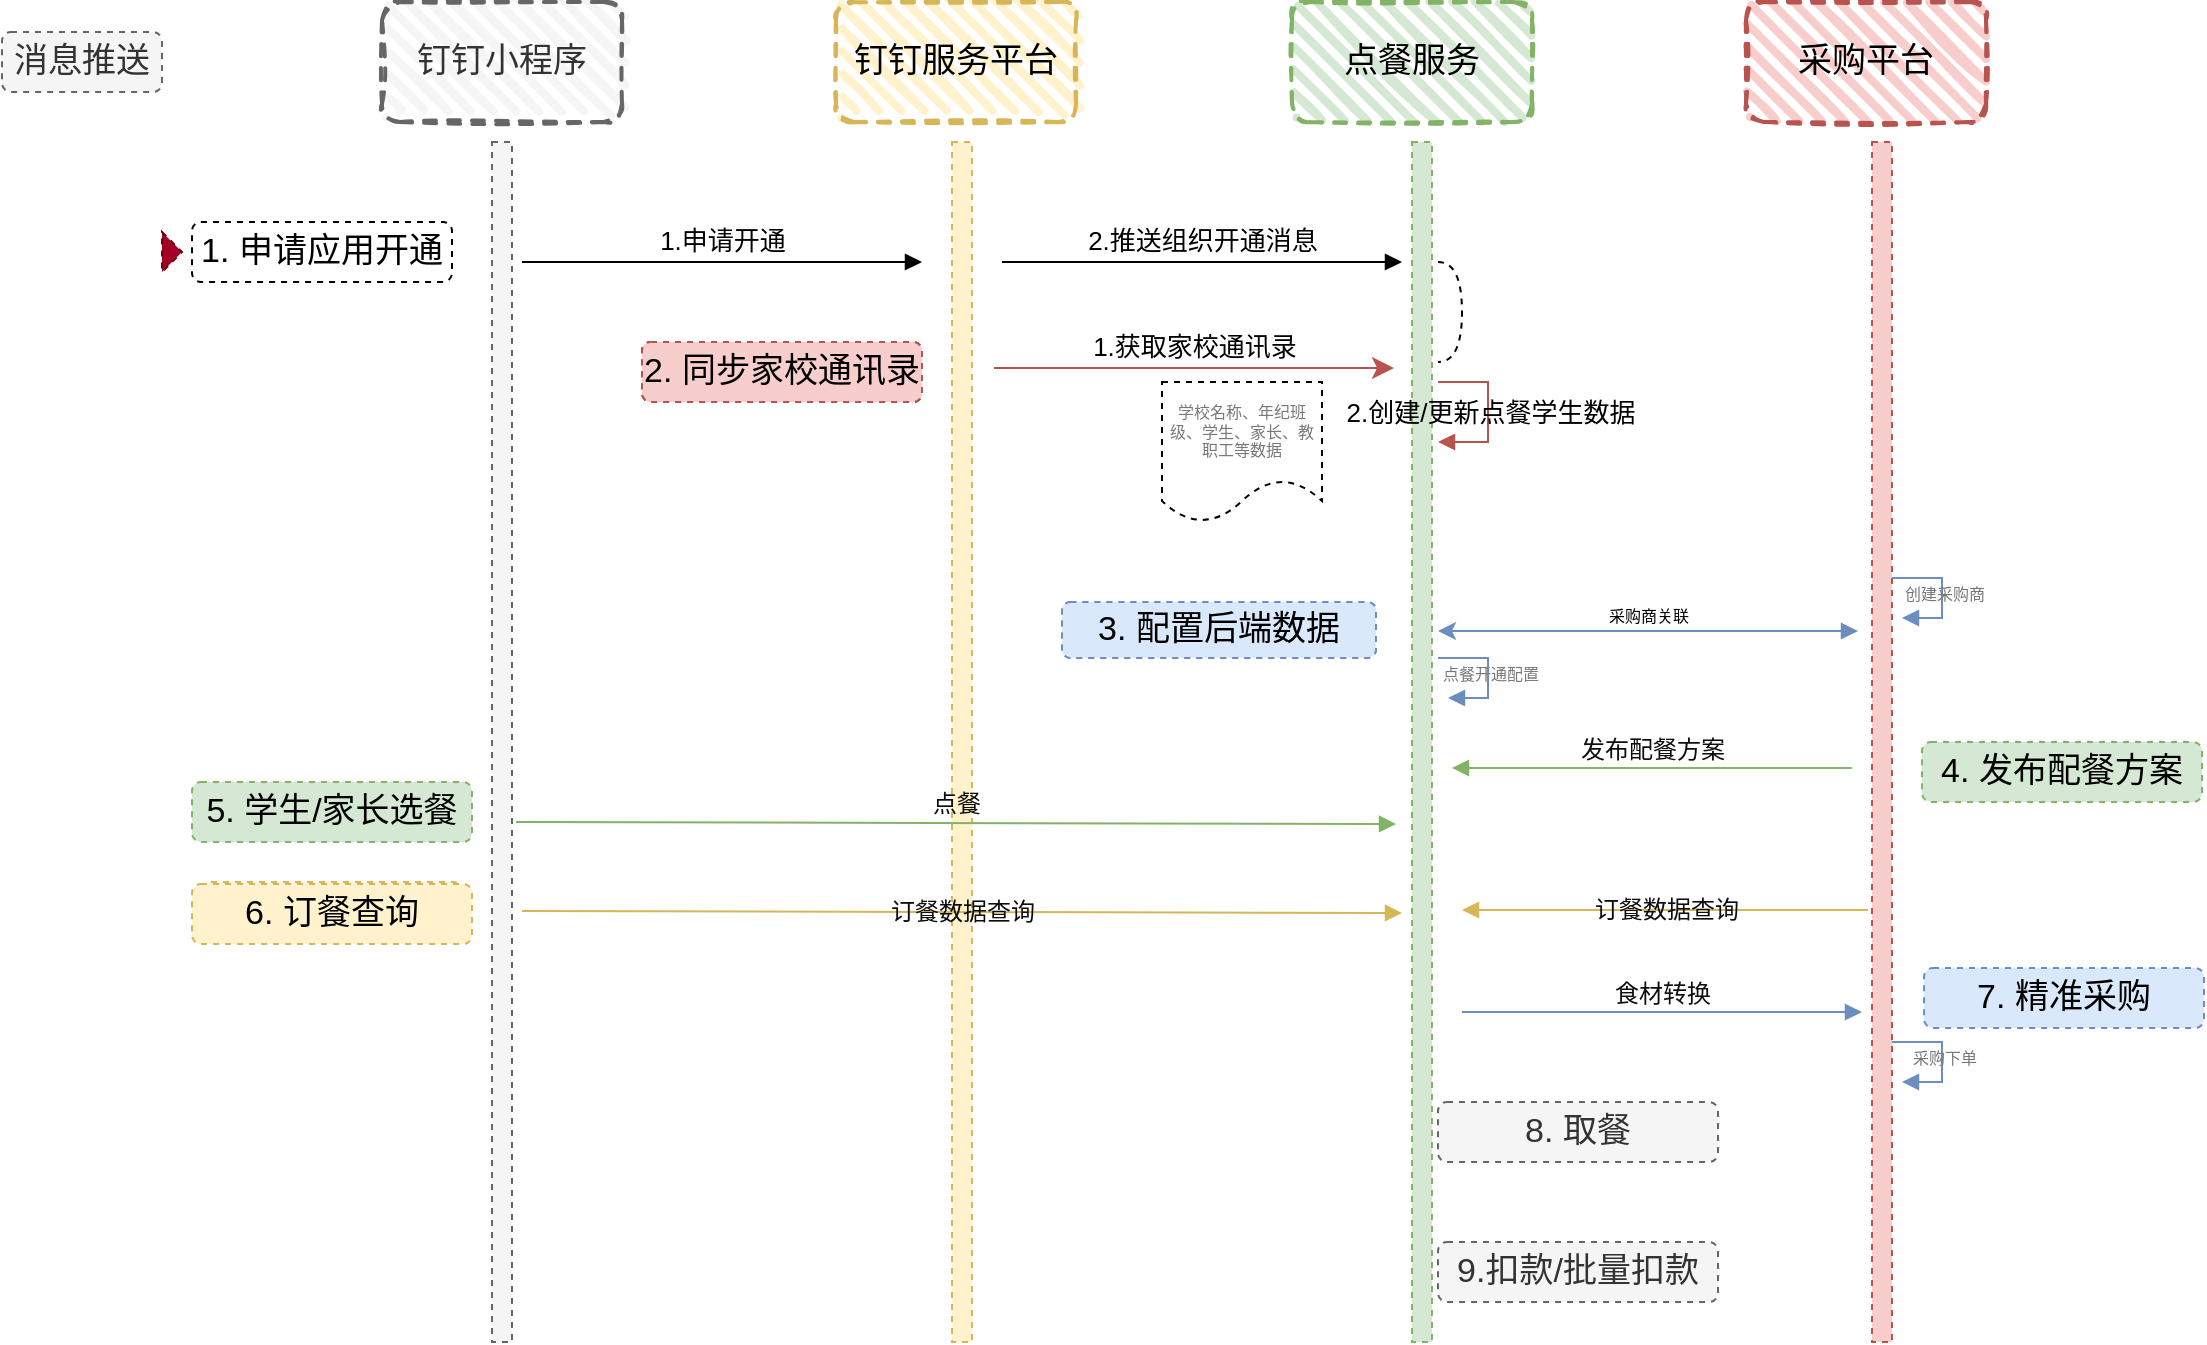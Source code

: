 <mxfile version="14.4.3" type="github">
  <diagram id="9gijPCrK2XbbSChvlzGk" name="第 1 页">
    <mxGraphModel dx="2062" dy="1155" grid="1" gridSize="30" guides="1" tooltips="1" connect="1" arrows="1" fold="1" page="1" pageScale="1" pageWidth="1654" pageHeight="1169" background="#FFFFFF" math="0" shadow="0">
      <root>
        <mxCell id="0" />
        <mxCell id="1" parent="0" />
        <mxCell id="6Y1af41Ok9K7a-6xRhIQ-75" value="4. 发布配餐方案" style="rounded=1;whiteSpace=wrap;html=1;dashed=1;labelBackgroundColor=none;fontSize=17;fillColor=#d5e8d4;strokeColor=#82b366;align=center;" vertex="1" parent="1">
          <mxGeometry x="1030" y="480" width="140" height="30" as="geometry" />
        </mxCell>
        <mxCell id="6Y1af41Ok9K7a-6xRhIQ-60" value="2.&amp;nbsp;同步家校通讯录" style="rounded=1;whiteSpace=wrap;html=1;dashed=1;labelBackgroundColor=none;fontSize=17;fillColor=#f8cecc;strokeColor=#B85450;align=center;" vertex="1" parent="1">
          <mxGeometry x="390" y="280" width="140" height="30" as="geometry" />
        </mxCell>
        <mxCell id="6Y1af41Ok9K7a-6xRhIQ-68" value="3. 配置后端管理数据" style="rounded=1;whiteSpace=wrap;html=1;dashed=1;labelBackgroundColor=none;fontSize=17;fillColor=#dae8fc;strokeColor=#6C8EBF;align=center;" vertex="1" parent="1">
          <mxGeometry x="600" y="410" width="157" height="28" as="geometry" />
        </mxCell>
        <mxCell id="6Y1af41Ok9K7a-6xRhIQ-37" value="" style="html=1;points=[];perimeter=orthogonalPerimeter;dashed=1;fillColor=#f5f5f5;strokeColor=#666666;fontColor=#333333;align=center;labelBackgroundColor=none;" vertex="1" parent="1">
          <mxGeometry x="315" y="180" width="10" height="600" as="geometry" />
        </mxCell>
        <mxCell id="6Y1af41Ok9K7a-6xRhIQ-40" value="钉钉小程序" style="rounded=1;whiteSpace=wrap;html=1;strokeWidth=2;fillWeight=4;hachureGap=8;hachureAngle=45;fillColor=#f5f5f5;sketch=1;dashed=1;labelBackgroundColor=none;fontSize=17;strokeColor=#666666;fontColor=#333333;" vertex="1" parent="1">
          <mxGeometry x="260" y="110" width="120" height="60" as="geometry" />
        </mxCell>
        <mxCell id="6Y1af41Ok9K7a-6xRhIQ-41" value="钉钉服务平台" style="rounded=1;whiteSpace=wrap;html=1;strokeWidth=2;fillWeight=4;hachureGap=8;hachureAngle=45;fillColor=#fff2cc;sketch=1;dashed=1;labelBackgroundColor=none;fontSize=17;strokeColor=#d6b656;" vertex="1" parent="1">
          <mxGeometry x="487" y="110" width="120" height="60" as="geometry" />
        </mxCell>
        <mxCell id="6Y1af41Ok9K7a-6xRhIQ-45" value="点餐服务" style="rounded=1;whiteSpace=wrap;html=1;strokeWidth=2;fillWeight=4;hachureGap=8;hachureAngle=45;fillColor=#d5e8d4;sketch=1;dashed=1;labelBackgroundColor=none;fontSize=17;strokeColor=#82b366;" vertex="1" parent="1">
          <mxGeometry x="715" y="110" width="120" height="60" as="geometry" />
        </mxCell>
        <mxCell id="6Y1af41Ok9K7a-6xRhIQ-46" value="采购平台" style="rounded=1;whiteSpace=wrap;html=1;strokeWidth=2;fillWeight=4;hachureGap=8;hachureAngle=45;fillColor=#f8cecc;sketch=1;dashed=1;labelBackgroundColor=none;fontSize=17;strokeColor=#b85450;" vertex="1" parent="1">
          <mxGeometry x="942" y="110" width="120" height="60" as="geometry" />
        </mxCell>
        <mxCell id="6Y1af41Ok9K7a-6xRhIQ-47" value="" style="html=1;points=[];perimeter=orthogonalPerimeter;dashed=1;fillColor=#fff2cc;strokeColor=#d6b656;align=center;labelBackgroundColor=none;" vertex="1" parent="1">
          <mxGeometry x="545" y="180" width="10" height="600" as="geometry" />
        </mxCell>
        <mxCell id="6Y1af41Ok9K7a-6xRhIQ-48" value="" style="html=1;points=[];perimeter=orthogonalPerimeter;dashed=1;fillColor=#d5e8d4;strokeColor=#82b366;align=center;labelBackgroundColor=none;" vertex="1" parent="1">
          <mxGeometry x="775" y="180" width="10" height="600" as="geometry" />
        </mxCell>
        <mxCell id="6Y1af41Ok9K7a-6xRhIQ-49" value="" style="html=1;points=[];perimeter=orthogonalPerimeter;dashed=1;fillColor=#f8cecc;strokeColor=#b85450;align=center;labelBackgroundColor=none;" vertex="1" parent="1">
          <mxGeometry x="1005" y="180" width="10" height="600" as="geometry" />
        </mxCell>
        <mxCell id="6Y1af41Ok9K7a-6xRhIQ-57" value="2.推送组织开通消息" style="html=1;verticalAlign=bottom;startArrow=none;startFill=0;endArrow=block;fontSize=13;align=center;labelBackgroundColor=none;" edge="1" parent="1">
          <mxGeometry width="60" relative="1" as="geometry">
            <mxPoint x="570" y="240" as="sourcePoint" />
            <mxPoint x="770" y="240" as="targetPoint" />
          </mxGeometry>
        </mxCell>
        <mxCell id="6Y1af41Ok9K7a-6xRhIQ-59" value="1.获取家校通讯录" style="html=1;verticalAlign=bottom;startArrow=classic;startFill=1;endArrow=none;startSize=8;fontSize=13;endFill=0;fillColor=#f8cecc;strokeColor=#B85450;align=center;labelBackgroundColor=none;" edge="1" parent="1">
          <mxGeometry width="60" relative="1" as="geometry">
            <mxPoint x="766" y="293" as="sourcePoint" />
            <mxPoint x="566" y="293" as="targetPoint" />
          </mxGeometry>
        </mxCell>
        <mxCell id="6Y1af41Ok9K7a-6xRhIQ-61" value="1.申请开通" style="html=1;verticalAlign=bottom;startArrow=none;startFill=0;endArrow=block;fontSize=13;align=center;labelBackgroundColor=none;" edge="1" parent="1">
          <mxGeometry width="60" relative="1" as="geometry">
            <mxPoint x="330" y="240" as="sourcePoint" />
            <mxPoint x="530" y="240" as="targetPoint" />
          </mxGeometry>
        </mxCell>
        <mxCell id="6Y1af41Ok9K7a-6xRhIQ-62" value="" style="shape=requiredInterface;html=1;verticalLabelPosition=bottom;dashed=1;labelBackgroundColor=none;fontSize=13;align=center;" vertex="1" parent="1">
          <mxGeometry x="788" y="240" width="12" height="50" as="geometry" />
        </mxCell>
        <mxCell id="6Y1af41Ok9K7a-6xRhIQ-65" value="2.创建/更新点餐学生数据" style="edgeStyle=orthogonalEdgeStyle;html=1;align=center;spacingLeft=2;endArrow=block;rounded=0;fontSize=13;fillColor=#f8cecc;strokeColor=#B85450;labelBackgroundColor=none;" edge="1" parent="1">
          <mxGeometry relative="1" as="geometry">
            <mxPoint x="788" y="300" as="sourcePoint" />
            <Array as="points">
              <mxPoint x="813" y="300" />
            </Array>
            <mxPoint x="788" y="330" as="targetPoint" />
          </mxGeometry>
        </mxCell>
        <mxCell id="6Y1af41Ok9K7a-6xRhIQ-67" value="学校名称、年纪班级、学生、家长、教职工等数据" style="shape=document;whiteSpace=wrap;html=1;boundedLbl=1;dashed=1;labelBackgroundColor=none;fontSize=8;fontColor=#787878;align=center;" vertex="1" parent="1">
          <mxGeometry x="650" y="300" width="80" height="70" as="geometry" />
        </mxCell>
        <mxCell id="6Y1af41Ok9K7a-6xRhIQ-69" value="&lt;font color=&quot;#000000&quot;&gt;采购商关联&lt;/font&gt;" style="html=1;verticalAlign=bottom;endArrow=block;fontSize=8;fontColor=#787878;startArrow=classic;startFill=1;fillColor=#dae8fc;strokeColor=#6C8EBF;align=center;labelBackgroundColor=none;" edge="1" parent="1">
          <mxGeometry width="80" relative="1" as="geometry">
            <mxPoint x="788" y="424.5" as="sourcePoint" />
            <mxPoint x="998" y="424.5" as="targetPoint" />
          </mxGeometry>
        </mxCell>
        <mxCell id="6Y1af41Ok9K7a-6xRhIQ-71" value="创建采购商" style="edgeStyle=orthogonalEdgeStyle;html=1;align=center;spacingLeft=2;endArrow=block;rounded=0;entryX=1;entryY=0;strokeColor=#6C8EBF;fontSize=8;fontColor=#787878;labelBackgroundColor=none;" edge="1" parent="1">
          <mxGeometry relative="1" as="geometry">
            <mxPoint x="1015" y="398" as="sourcePoint" />
            <Array as="points">
              <mxPoint x="1040" y="398" />
            </Array>
            <mxPoint x="1020" y="418" as="targetPoint" />
          </mxGeometry>
        </mxCell>
        <mxCell id="6Y1af41Ok9K7a-6xRhIQ-73" value="点餐开通配置" style="edgeStyle=orthogonalEdgeStyle;html=1;align=center;spacingLeft=2;endArrow=block;rounded=0;entryX=1;entryY=0;strokeColor=#6C8EBF;fontSize=8;fontColor=#787878;labelBackgroundColor=none;" edge="1" parent="1">
          <mxGeometry relative="1" as="geometry">
            <mxPoint x="788" y="438" as="sourcePoint" />
            <Array as="points">
              <mxPoint x="813" y="438" />
            </Array>
            <mxPoint x="793" y="458" as="targetPoint" />
          </mxGeometry>
        </mxCell>
        <mxCell id="6Y1af41Ok9K7a-6xRhIQ-78" value="发布配餐方案" style="html=1;verticalAlign=bottom;endArrow=block;strokeColor=#82b366;fontSize=12;fontColor=#0D0D0D;fillColor=#d5e8d4;align=center;labelBackgroundColor=none;" edge="1" parent="1">
          <mxGeometry width="80" relative="1" as="geometry">
            <mxPoint x="995" y="493" as="sourcePoint" />
            <mxPoint x="795" y="493" as="targetPoint" />
          </mxGeometry>
        </mxCell>
        <mxCell id="6Y1af41Ok9K7a-6xRhIQ-81" value="6. 订餐查询" style="rounded=1;whiteSpace=wrap;html=1;dashed=1;labelBackgroundColor=none;fontSize=17;fillColor=#fff2cc;strokeColor=#d6b656;align=center;verticalAlign=middle;" vertex="1" parent="1">
          <mxGeometry x="170" y="550" width="130" height="30" as="geometry" />
        </mxCell>
        <mxCell id="6Y1af41Ok9K7a-6xRhIQ-82" value="消息推送" style="rounded=1;whiteSpace=wrap;html=1;dashed=1;labelBackgroundColor=none;fontSize=17;fillColor=#f5f5f5;strokeColor=#666666;align=center;fontColor=#333333;" vertex="1" parent="1">
          <mxGeometry x="70" y="125" width="80" height="30" as="geometry" />
        </mxCell>
        <mxCell id="6Y1af41Ok9K7a-6xRhIQ-83" value="9.扣款/批量扣款" style="rounded=1;whiteSpace=wrap;html=1;dashed=1;labelBackgroundColor=none;fontSize=17;fillColor=#f5f5f5;strokeColor=#666666;align=center;fontColor=#333333;" vertex="1" parent="1">
          <mxGeometry x="788" y="730" width="140" height="30" as="geometry" />
        </mxCell>
        <object label="8. 取餐" id="6Y1af41Ok9K7a-6xRhIQ-84">
          <mxCell style="rounded=1;whiteSpace=wrap;html=1;dashed=1;labelBackgroundColor=none;fontSize=17;fillColor=#f5f5f5;strokeColor=#666666;align=center;fontColor=#333333;" vertex="1" parent="1">
            <mxGeometry x="788" y="660" width="140" height="30" as="geometry" />
          </mxCell>
        </object>
        <mxCell id="6Y1af41Ok9K7a-6xRhIQ-85" value="点餐" style="html=1;verticalAlign=bottom;endArrow=block;fontSize=12;fontColor=#0D0D0D;fillColor=#d5e8d4;strokeColor=#82b366;align=center;labelBackgroundColor=none;" edge="1" parent="1">
          <mxGeometry width="80" relative="1" as="geometry">
            <mxPoint x="327" y="520" as="sourcePoint" />
            <mxPoint x="767" y="521" as="targetPoint" />
          </mxGeometry>
        </mxCell>
        <mxCell id="6Y1af41Ok9K7a-6xRhIQ-87" value="订餐数据查询" style="html=1;verticalAlign=middle;endArrow=block;fontSize=12;fontColor=#0D0D0D;align=center;fillColor=#fff2cc;strokeColor=#d6b656;labelBackgroundColor=none;" edge="1" parent="1">
          <mxGeometry width="80" relative="1" as="geometry">
            <mxPoint x="330" y="564.5" as="sourcePoint" />
            <mxPoint x="770" y="565.5" as="targetPoint" />
          </mxGeometry>
        </mxCell>
        <mxCell id="6Y1af41Ok9K7a-6xRhIQ-89" value="订餐数据查询" style="html=1;verticalAlign=middle;endArrow=block;strokeColor=#d6b656;fontSize=12;fontColor=#0D0D0D;exitX=-0.2;exitY=0.851;exitDx=0;exitDy=0;exitPerimeter=0;align=center;fillColor=#fff2cc;labelBackgroundColor=none;" edge="1" parent="1">
          <mxGeometry width="80" relative="1" as="geometry">
            <mxPoint x="1003" y="563.95" as="sourcePoint" />
            <mxPoint x="800" y="564" as="targetPoint" />
          </mxGeometry>
        </mxCell>
        <mxCell id="6Y1af41Ok9K7a-6xRhIQ-91" value="" style="triangle;whiteSpace=wrap;html=1;dashed=1;labelBackgroundColor=none;strokeColor=#6F0000;fontSize=12;align=center;fillColor=#a20025;fontColor=#ffffff;" vertex="1" parent="1">
          <mxGeometry x="150" y="225" width="10" height="20" as="geometry" />
        </mxCell>
        <mxCell id="6Y1af41Ok9K7a-6xRhIQ-92" value="7. 精准采购" style="rounded=1;whiteSpace=wrap;html=1;dashed=1;labelBackgroundColor=none;fontSize=17;fillColor=#dae8fc;strokeColor=#6c8ebf;align=center;" vertex="1" parent="1">
          <mxGeometry x="1031" y="593" width="140" height="30" as="geometry" />
        </mxCell>
        <mxCell id="6Y1af41Ok9K7a-6xRhIQ-93" value="食材转换" style="html=1;verticalAlign=bottom;endArrow=block;labelBackgroundColor=none;strokeColor=#6c8ebf;fontSize=12;fontColor=#0D0D0D;align=center;fillColor=#dae8fc;" edge="1" parent="1">
          <mxGeometry width="80" relative="1" as="geometry">
            <mxPoint x="800" y="615" as="sourcePoint" />
            <mxPoint x="1000" y="615" as="targetPoint" />
          </mxGeometry>
        </mxCell>
        <mxCell id="6Y1af41Ok9K7a-6xRhIQ-94" value="采购下单" style="edgeStyle=orthogonalEdgeStyle;html=1;align=center;spacingLeft=2;endArrow=block;rounded=0;entryX=1;entryY=0;strokeColor=#6c8ebf;fontSize=8;fontColor=#787878;labelBackgroundColor=none;fillColor=#dae8fc;" edge="1" parent="1">
          <mxGeometry relative="1" as="geometry">
            <mxPoint x="1015" y="630" as="sourcePoint" />
            <Array as="points">
              <mxPoint x="1040" y="630" />
            </Array>
            <mxPoint x="1020" y="650" as="targetPoint" />
          </mxGeometry>
        </mxCell>
        <mxCell id="6Y1af41Ok9K7a-6xRhIQ-97" value="6. 订餐查询" style="rounded=1;whiteSpace=wrap;html=1;dashed=1;labelBackgroundColor=none;fontSize=17;fillColor=#fff2cc;strokeColor=#d6b656;align=center;verticalAlign=middle;" vertex="1" parent="1">
          <mxGeometry x="165" y="551" width="140" height="30" as="geometry" />
        </mxCell>
        <mxCell id="6Y1af41Ok9K7a-6xRhIQ-98" value="2.&amp;nbsp;同步家校通讯录" style="rounded=1;whiteSpace=wrap;html=1;dashed=1;labelBackgroundColor=none;fontSize=17;fillColor=#f8cecc;strokeColor=#B85450;align=center;" vertex="1" parent="1">
          <mxGeometry x="390" y="280" width="140" height="30" as="geometry" />
        </mxCell>
        <mxCell id="6Y1af41Ok9K7a-6xRhIQ-101" value="1. 申请应用开通" style="rounded=1;whiteSpace=wrap;html=1;dashed=1;labelBackgroundColor=none;fontSize=17;align=center;" vertex="1" parent="1">
          <mxGeometry x="165" y="220" width="130" height="30" as="geometry" />
        </mxCell>
        <mxCell id="6Y1af41Ok9K7a-6xRhIQ-102" value="5.&amp;nbsp;学生/家长选餐" style="rounded=1;whiteSpace=wrap;html=1;dashed=1;labelBackgroundColor=none;fontSize=17;fillColor=#d5e8d4;strokeColor=#82b366;align=center;" vertex="1" parent="1">
          <mxGeometry x="165" y="500" width="140" height="30" as="geometry" />
        </mxCell>
        <mxCell id="6Y1af41Ok9K7a-6xRhIQ-103" value="2.&amp;nbsp;同步家校通讯录" style="rounded=1;whiteSpace=wrap;html=1;dashed=1;labelBackgroundColor=none;fontSize=17;fillColor=#f8cecc;strokeColor=#B85450;align=center;" vertex="1" parent="1">
          <mxGeometry x="390" y="280" width="140" height="30" as="geometry" />
        </mxCell>
        <mxCell id="6Y1af41Ok9K7a-6xRhIQ-104" value="3. 配置后端数据" style="rounded=1;whiteSpace=wrap;html=1;dashed=1;labelBackgroundColor=none;fontSize=17;fillColor=#dae8fc;strokeColor=#6C8EBF;align=center;" vertex="1" parent="1">
          <mxGeometry x="600" y="410" width="157" height="28" as="geometry" />
        </mxCell>
        <mxCell id="6Y1af41Ok9K7a-6xRhIQ-107" value="2.&amp;nbsp;同步家校通讯录" style="rounded=1;whiteSpace=wrap;html=1;dashed=1;labelBackgroundColor=none;fontSize=17;fillColor=#f8cecc;strokeColor=#B85450;align=center;" vertex="1" parent="1">
          <mxGeometry x="390" y="280" width="140" height="30" as="geometry" />
        </mxCell>
      </root>
    </mxGraphModel>
  </diagram>
</mxfile>
